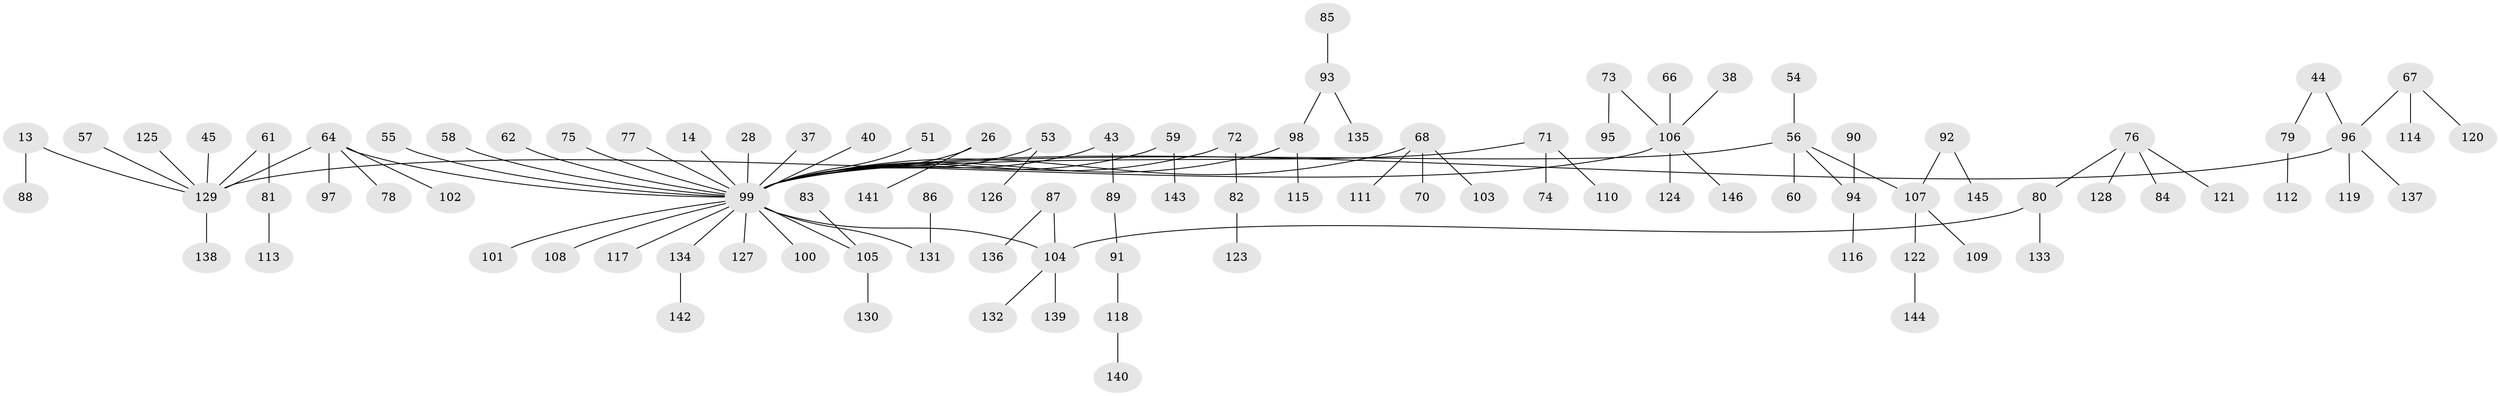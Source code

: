 // original degree distribution, {11: 0.00684931506849315, 3: 0.1643835616438356, 9: 0.00684931506849315, 2: 0.22602739726027396, 7: 0.00684931506849315, 1: 0.5136986301369864, 5: 0.0273972602739726, 6: 0.00684931506849315, 4: 0.0410958904109589}
// Generated by graph-tools (version 1.1) at 2025/56/03/04/25 21:56:39]
// undirected, 102 vertices, 101 edges
graph export_dot {
graph [start="1"]
  node [color=gray90,style=filled];
  13;
  14;
  26;
  28;
  37;
  38;
  40;
  43;
  44;
  45;
  51;
  53;
  54;
  55;
  56 [super="+31+41"];
  57;
  58;
  59;
  60;
  61;
  62;
  64 [super="+6+29+7"];
  66;
  67;
  68;
  70;
  71;
  72 [super="+15+35+39"];
  73;
  74;
  75;
  76;
  77;
  78;
  79;
  80 [super="+48+63"];
  81;
  82;
  83;
  84;
  85;
  86;
  87;
  88;
  89;
  90;
  91;
  92;
  93 [super="+69"];
  94 [super="+46"];
  95;
  96 [super="+32"];
  97;
  98 [super="+23+16"];
  99 [super="+12+11+17+25+24+5+65+33"];
  100;
  101;
  102;
  103;
  104 [super="+50"];
  105 [super="+20"];
  106 [super="+21+49+52"];
  107 [super="+42+47"];
  108;
  109;
  110;
  111;
  112;
  113;
  114;
  115;
  116;
  117;
  118;
  119;
  120;
  121;
  122;
  123;
  124;
  125;
  126;
  127;
  128;
  129 [super="+9+30"];
  130;
  131 [super="+27"];
  132;
  133;
  134;
  135;
  136;
  137;
  138;
  139;
  140;
  141;
  142;
  143;
  144;
  145;
  146;
  13 -- 88;
  13 -- 129;
  14 -- 99;
  26 -- 141;
  26 -- 99;
  28 -- 99;
  37 -- 99;
  38 -- 106;
  40 -- 99;
  43 -- 89;
  43 -- 99;
  44 -- 79;
  44 -- 96;
  45 -- 129;
  51 -- 99;
  53 -- 126;
  53 -- 99;
  54 -- 56;
  55 -- 99;
  56 -- 99;
  56 -- 60;
  56 -- 94;
  56 -- 107;
  57 -- 129;
  58 -- 99;
  59 -- 143;
  59 -- 99;
  61 -- 81;
  61 -- 129;
  62 -- 99;
  64 -- 97;
  64 -- 78;
  64 -- 129;
  64 -- 99;
  64 -- 102;
  66 -- 106;
  67 -- 114;
  67 -- 120;
  67 -- 96;
  68 -- 70;
  68 -- 103;
  68 -- 111;
  68 -- 99;
  71 -- 74;
  71 -- 110;
  71 -- 99;
  72 -- 82;
  72 -- 99;
  73 -- 95;
  73 -- 106;
  75 -- 99;
  76 -- 84;
  76 -- 121;
  76 -- 128;
  76 -- 80;
  77 -- 99;
  79 -- 112;
  80 -- 133;
  80 -- 104;
  81 -- 113;
  82 -- 123;
  83 -- 105;
  85 -- 93;
  86 -- 131;
  87 -- 136;
  87 -- 104;
  89 -- 91;
  90 -- 94;
  91 -- 118;
  92 -- 145;
  92 -- 107;
  93 -- 135;
  93 -- 98;
  94 -- 116;
  96 -- 119;
  96 -- 137;
  96 -- 99;
  98 -- 99;
  98 -- 115;
  99 -- 127;
  99 -- 134;
  99 -- 101;
  99 -- 105;
  99 -- 131;
  99 -- 104;
  99 -- 108;
  99 -- 117;
  99 -- 100;
  104 -- 132;
  104 -- 139;
  105 -- 130;
  106 -- 129;
  106 -- 146;
  106 -- 124;
  107 -- 122;
  107 -- 109;
  118 -- 140;
  122 -- 144;
  125 -- 129;
  129 -- 138;
  134 -- 142;
}
